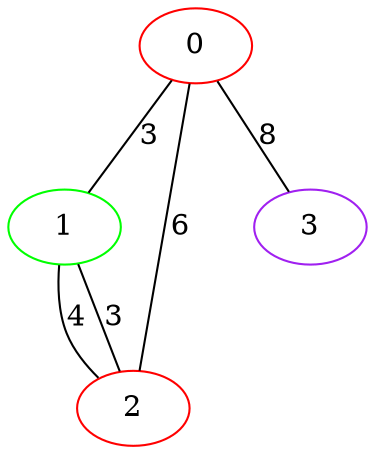 graph "" {
0 [color=red, weight=1];
1 [color=green, weight=2];
2 [color=red, weight=1];
3 [color=purple, weight=4];
0 -- 1  [key=0, label=3];
0 -- 2  [key=0, label=6];
0 -- 3  [key=0, label=8];
1 -- 2  [key=0, label=4];
1 -- 2  [key=1, label=3];
}
